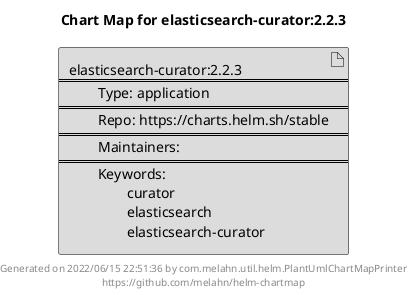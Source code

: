 @startuml
skinparam linetype ortho
skinparam backgroundColor white
skinparam usecaseBorderColor black
skinparam usecaseArrowColor LightSlateGray
skinparam artifactBorderColor black
skinparam artifactArrowColor LightSlateGray

title Chart Map for elasticsearch-curator:2.2.3

'There is one referenced Helm Chart
artifact "elasticsearch-curator:2.2.3\n====\n\tType: application\n====\n\tRepo: https://charts.helm.sh/stable\n====\n\tMaintainers: \n====\n\tKeywords: \n\t\tcurator\n\t\telasticsearch\n\t\telasticsearch-curator" as elasticsearch_curator_2_2_3 #Gainsboro

'There are 0 referenced Docker Images

'Chart Dependencies

center footer Generated on 2022/06/15 22:51:36 by com.melahn.util.helm.PlantUmlChartMapPrinter\nhttps://github.com/melahn/helm-chartmap
@enduml
